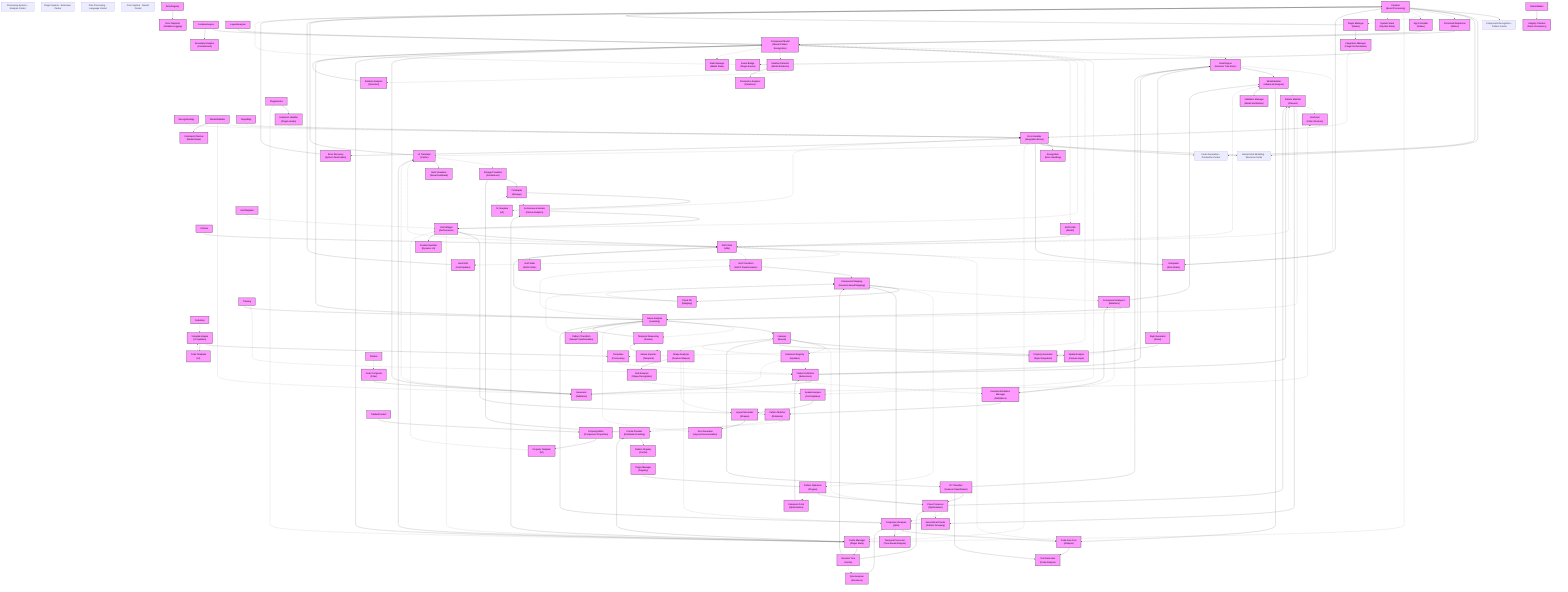 graph TD
    %% System Architecture Diagram - Full Complexity Implementation
    %% Arrow Types and Meanings:
    %% --> Solid: Direct method calls/strong coupling/synchronous operations
    %% -.-> Dotted: Event-based/data flow/asynchronous operations/state updates
    %% Complexity Level: Maximum - All subsystem interactions preserved

    %% Core System - Central Nervous System
    subgraph Core ["Core System - Neural Center"]
        direction TB
        %% Core nodes handle critical system operations
        %% Manages state, pipeline execution, and error propagation
        %% Acts as the central coordinator for all subsystems
    end

    %% DSL System - Language Processing Center
    subgraph DSL ["DSL Processing - Language Center"]
        direction TB
        %% DSL nodes handle language interpretation and command processing
        %% Manages grammar, syntax, and semantic analysis
        %% Controls pattern definition and code generation rules
    end

    %% Recognition System - Pattern Detection Center
    subgraph RecognitionSystem ["Component Recognition - Pattern Center"]
        direction TB
        %% Recognition nodes handle pattern detection and analysis
        %% Manages feature extraction and component identification
        %% Controls learning and adaptation mechanisms
    end

    %% Modeling System - Structural Analysis Center
    subgraph Modeling ["Hierarchical Modeling - Structure Center"]
        direction TB
        %% Modeling nodes handle component relationships and hierarchy
        %% Manages spatial analysis and containment rules
        %% Controls model validation and consistency
    end

    %% Generation System - Output Production Center
    subgraph Generation ["Code Generation - Production Center"]
        direction TB
        %% Generation nodes handle code and documentation production
        %% Manages templates and output formatting
        %% Controls code optimization and validation
    end

    %% Plugin System - Extension Management Center
    subgraph Plugins ["Plugin System - Extension Center"]
        direction TB
        %% Plugin nodes handle system extensibility
        %% Manages plugin lifecycle and integration
        %% Controls feature extension points
    end

    %% Processing System - Analysis Engine Center
    subgraph Processing ["Processing System - Analysis Center"]
        direction TB
        %% Processing nodes handle complex analysis operations
        %% Manages decision trees and neural processing
        %% Controls data transformation and optimization
    end

    %% Cross-module Dependencies
    %% Core <-> Recognition
    %% Direct method calls for core recognition operations
    Pipeline --> RecognitionSystem["Recognition System\n(Pattern Detection)"]
    FloodFill --> ASCIIGrid["ASCII Grid\n(Data Structure)"]
    Contour --> ASCIIGrid
    ErrorHandler --> Recognition["Recognition\n(Error Handling)"]
    %% Event-based feedback for pattern updates
    ASCIIGrid -.-> PatternMatch["Pattern Matcher\n(Updates)"]
    CompModel -.-> RuleEngine["Rule Engine\n(Validation)"]
    RecognitionMgr -.-> ErrorHandler["Error Handler\n(Status)"]
    
    %% Core <-> Modeling
    %% Structural analysis dependencies
    Pipeline --> Modeling["Modeling System\n(Structure)"]
    ContainAnalyzer --> CompModel["Component Model\n(Data)"]
    LayoutAnalyzer --> CompModel
    RelationAnalyzer --> CompModel
    ErrorHandler --> Modeling["Modeling\n(Validation)"]
    %% Model updates and builder events
    CompModel -.-> SpatialAnalysis["Spatial Analysis\n(Updates)"]
    ASCIIGrid -.-> ModelBuilder["Model Builder\n(Grid Updates)"]
    ModelValidator -.-> ErrorHandler["Error Handler\n(Validation)"]
    
    %% Core <-> Generation
    %% Code generation pipeline
    Pipeline --> Generation["Generation System\n(Code Output)"]
    Generator --> CompModel["Component Model\n(Structure)"]
    ErrorHandler --> Generation["Generation\n(Error Handling)"]
    %% Template and code generation events
    CompModel -.-> Templates["Templates\n(Updates)"]
    ASCIIGrid -.-> CodeGenCore["Code Gen Core\n(Grid Updates)"]
    OutputMgr -.-> ErrorHandler["Error Handler\n(Output Status)"]
    
    %% DSL <-> Core
    %% Command processing and interpretation
    HuntInterp --> Pipeline["Pipeline\n(Execution)"]
    CmdDisp --> CompModel["Component Model\n(Commands)"]
    ErrorHandler --> HuntInterp["Interpreter\n(Error Handling)"]
    %% Command and grammar feedback
    Pipeline -.-> CmdDisp["Command Dispatcher\n(Status)"]
    ASCIIGrid -.-> HuntInterp["Interpreter\n(Grid Updates)"]
    Grammar -.-> ErrorHandler["Error Handler\n(Syntax)"]
    
    %% DSL <-> Recognition
    %% Pattern definition and rule processing
    PatternDef --> PatternMatch["Pattern Matcher\n(Definitions)"]
    PatternDef --> RuleEngine["Rule Engine\n(Rules)"]
    %% Recognition feedback
    RuleEngine -.-> HuntInterp["Interpreter\n(Rule Status)"]
    PatternMatch -.-> Grammar["Grammar\n(Pattern Updates)"]
    Training -.-> PatternDef["Pattern Definition\n(Learning)"]
    
    %% DSL <-> Generation
    %% Template and generation management
    TmplEngine --> Templates["Templates\n(Processing)"]
    PatternDef --> Generator["Generator\n(Patterns)"]
    %% Generation feedback
    Generator -.-> Grammar["Grammar\n(Code Structure)"]
    Templates -.-> PatternDef["Pattern Definition\n(Template Updates)"]
    CodeGen -.-> TmplEngine["Template Engine\n(Generation Status)"]
    
    %% Plugin System Dependencies
    %% Plugin management and extension points
    PluginMgr --> Pipeline["Pipeline\n(Integration)"]
    ExtRegistry -.-> PatternDef["Pattern Definition\n(Extensions)"]
    ExtRegistry -.-> Generator["Generator\n(Extensions)"]
    ExtRegistry -.-> Features["Features\n(Extensions)"]
    %% Plugin system feedback
    Pipeline -.-> PluginMgr["Plugin Manager\n(Status)"]
    Features -.-> ExtRegistry["Extension Registry\n(Updates)"]
    ExtHandler -.-> ErrorHandler["Error Handler\n(Plugin Errors)"]
    
    %% Recognition <-> Modeling
    %% Feature extraction and model building
    Features --> Spatial["Spatial Analysis\n(Feature Input)"]
    RuleEngine --> ModelBuilder["Model Builder\n(Rules)"]
    %% Analysis feedback
    ModelBuilder -.-> PatternMatch["Pattern Matcher\n(Model Updates)"]
    Spatial -.-> RuleEngine["Rule Engine\n(Spatial Updates)"]
    GridAnalyzer -.-> SpatialAnalysis["Spatial Analysis\n(Grid Updates)"]
    RelationDetector -.-> RelationAnalyzer["Relation Analyzer\n(Detection)"]

    %% Engine <-> Processing
    %% Analysis and processing pipeline
    DecisionTree --> ClassProcessor["Class Processor\n(Decisions)"]
    TemporalReasoning --> NeuroAnalysis["Neuro Analysis\n(Temporal)"]
    CompAnalysis --> CompMapping["Component Mapping\n(Analysis)"]
    CompAnalysis2 --> NeuroAnalysis["Neuro Analysis\n(Advanced)"]
    DTClassifier --> ClassProcessor["Class Processor\n(Classification)"]
    %% Processing feedback
    ClassProcessor -.-> CompAnalysis["Component Analysis\n(Results)"]
    NeuroAnalysis -.-> TemporalReasoning["Temporal Reasoning\n(Neural)"]
    CompMapping -.-> CompAnalysis2["Component Analysis 2\n(Mapping)"]
    
    %% Processing <-> Recognition
    %% Pattern processing and feature extraction
    ClassProcessor --> PatternMatch["Pattern Matcher\n(Classes)"]
    NeuroAnalysis --> Features["Features\n(Neural)"]
    CompMapping --> FloodFill["Flood Fill\n(Mapping)"]
    %% Recognition feedback
    PatternMatch -.-> NeuroAnalysis["Neuro Analysis\n(Patterns)"]
    Features -.-> ClassProcessor["Class Processor\n(Features)"]
    FloodFill -.-> CompMapping["Component Mapping\n(Fill)"]
    ShapeAnalyzer -.-> CompAnalysis["Component Analysis\n(Shapes)"]

    %% Interface <-> Core
    %% UI components and core integration
    GridWidget --> ASCIIGrid["ASCII Grid\n(Display)"]
    UITranslator --> Pipeline["Pipeline\n(UI Commands)"]
    AppController --> CompModel["Component Model\n(UI State)"]
    %% UI updates and feedback
    ASCIIGrid -.-> UITranslator["UI Translator\n(Grid Updates)"]
    Pipeline -.-> AppController["App Controller\n(Status)"]
    CompModel -.-> GridWidget["Grid Widget\n(Model Updates)"]
    ErrorHandler -.-> UITranslator["UI Translator\n(Errors)"]
    
    %% Interface <-> Generation
    %% Code generation and UI integration
    CodeComposer --> Generator["Generator\n(UI Code)"]
    TmplEngine --> CodeTemplate["Code Template\n(UI)"]
    %% Generation feedback
    Generator -.-> UITranslator["UI Translator\n(Code Updates)"]
    CodeTemplate -.-> TmplEngine["Template Engine\n(UI Updates)"]
    FileGen -.-> CodeComposer["Code Composer\n(Files)"]
    
    %% Interface <-> Patterns
    %% Pattern UI components
    GridWidget --> PatternMatcher["Pattern Matcher\n(UI)"]
    PropEditor --> PropTemplate["Property Template\n(UI)"]
    TkAdapter --> TkTemplate["Tk Template\n(UI)"]
    %% Pattern UI feedback
    PatternMatcher -.-> PropEditor["Property Editor\n(Patterns)"]
    PropTemplate -.-> GridWidget["Grid Widget\n(Properties)"]
    TkTemplate -.-> TkAdapter["Tk Adapter\n(Templates)"]
    GridTemplate -.-> GridWidget["Grid Widget\n(Templates)"]
    
    %% Patterns <-> Processing
    %% Pattern processing and optimization
    PatternOptimizer --> ClassProcessor["Class Processor\n(Optimization)"]
    GridTransform --> CompMapping["Component Mapping\n(Grid)"]
    HierarchicalCluster --> NeuroAnalysis["Neuro Analysis\n(Clustering)"]
    %% Processing feedback
    ClassProcessor -.-> HierarchicalCluster["Hierarchical Cluster\n(Classes)"]
    CompMapping -.-> PatternOptimizer["Pattern Optimizer\n(Mapping)"]
    NeuroAnalysis -.-> GridTransform["Grid Transform\n(Neural)"]
    PatternTransform -.-> CompMapping["Component Mapping\n(Transforms)"]

    %% Utils <-> Core
    %% Utility services for core components
    ASCIIUtils --> ASCIIGrid["ASCII Grid\n(Utils)"]
    HuntUtils --> Pipeline["Pipeline\n(Utils)"]
    CacheManager --> CompModel["Component Model\n(Cache)"]
    %% Utility feedback
    ASCIIGrid -.-> HuntUtils["Hunt Utils\n(Grid Updates)"]
    Pipeline -.-> CacheManager["Cache Manager\n(Pipeline)"]
    CompModel -.-> ASCIIUtils["ASCII Utils\n(Model)"]
    ErrorHandler -.-> CacheManager["Cache Manager\n(Errors)"]
    
    %% Utils <-> Interface
    %% UI utility services
    PerfMonitor --> GridWidget["Grid Widget\n(Performance)"]
    StorageProviders --> TkAdapter["Tk Adapter\n(Storage)"]
    CacheManager --> UITranslator["UI Translator\n(Cache)"]
    %% UI utility feedback
    GridWidget -.-> CacheManager["Cache Manager\n(Grid)"]
    TkAdapter -.-> PerfMonitor["Performance Monitor\n(UI)"]
    UITranslator -.-> StorageProviders["Storage Providers\n(UI)"]
    PerfMonitor -.-> ErrorHandler["Error Handler\n(Performance)"]
    
    %% Utils <-> Engine
    %% Engine utility services
    CacheManager --> DecisionTree["Decision Tree\n(Cache)"]
    QitiaAnalyzer --> CompAnalysis["Component Analysis\n(Qitia)"]
    SansiaImporter --> TemporalReasoning["Temporal Reasoning\n(Sansia)"]
    FuncRelManager --> CompAnalysis2["Component Analysis 2\n(Relations)"]
    %% Engine utility feedback
    DecisionTree -.-> QitiaAnalyzer["Qitia Analyzer\n(Decisions)"]
    CompAnalysis -.-> CacheManager["Cache Manager\n(Analysis)"]
    TemporalReasoning -.-> SansiaImporter["Sansia Importer\n(Temporal)"]
    CompAnalysis2 -.-> FuncRelManager["Functional Relation Manager\n(Analysis)"]
    
    %% Utils <-> Patterns
    %% Pattern utility services
    FuncRelManager --> PatternMatcher["Pattern Matcher\n(Relations)"]
    CacheProvider --> PatternRegistry["Pattern Registry\n(Cache)"]
    PluginManager --> PatternOptimizer["Pattern Optimizer\n(Plugins)"]
    ExtensionPoint --> PatternDef["Pattern Definition\n(Extensions)"]
    %% Pattern utility feedback
    PatternMatcher -.-> CacheProvider["Cache Provider\n(Patterns)"]
    PatternRegistry -.-> PluginManager["Plugin Manager\n(Registry)"]
    PatternOptimizer -.-> ExtensionPoint["Extension Point\n(Optimization)"]
    PatternDef -.-> FuncRelManager["Functional Relation Manager\n(Definitions)"]
    
    %% Modeling <-> Generation
    %% Model-based code generation
    ModelBuilder --> CodeGenCore["Code Gen Core\n(Models)"]
    SpatialAnalysis --> LayoutGen["Layout Generator\n(Spatial)"]
    ModelValidator -.-> Generator["Generator\n(Validation)"]
    
    %% Recognition <-> Generation
    %% Recognition-based generation
    Features --> PropGen["Property Generator\n(Features)"]
    RuleEngine --> StyleGen["Style Generator\n(Rules)"]
    ShapeAnalyzer -.-> LayoutGen["Layout Generator\n(Shapes)"]
    
    %% Processing <-> Generation
    %% Processing-based generation
    CompAnalysis --> CodeGenCore["Code Gen Core\n(Analysis)"]
    DTClassifier --> TestGen["Test Generator\n(Classification)"]
    NeuroAnalysis -.-> DocGen["Doc Generator\n(Neural)"]

    %% Additional Complex Interactions

    %% Neural Network Integration Layer
    NeuroAnalysis --> CompModel["Component Model\n(Neural Pattern Recognition)"]
    DTClassifier --> RuleEngine["Rule Engine\n(Decision Tree Rules)"]
    CompAnalysis2 --> ModelBuilder["Model Builder\n(Advanced Analysis)"]
    
    %% Advanced Pattern Recognition Layer
    ShapeAnalyzer --> GridAnalyzer["Grid Analyzer\n(Shape Recognition)"]
    ContainAnalyzer --> BoundaryAnalyzer["Boundary Analyzer\n(Containment)"]
    RelationDetector --> ConnectionAnalyzer["Connection Analyzer\n(Relations)"]

    %% Deep Learning Integration
    Training --> NeuroAnalysis["Neuro Analysis\n(Learning)"]
    Features --> DTClassifier["DT Classifier\n(Feature Classification)"]
    PatternMatch --> HierarchicalCluster["Hierarchical Cluster\n(Pattern Grouping)"]

    %% Advanced Code Generation Paths
    CodeGenCore --> TestGen["Test Generator\n(Code Analysis)"]
    LayoutGen --> DocGen["Doc Generator\n(Layout Documentation)"]
    StyleGen --> PropGen["Property Generator\n(Style Integration)"]

    %% Complex Error Handling Paths
    ErrorHandler --> Recovery["Error Recovery\n(System Restoration)"]
    Recovery --> Pipeline["Pipeline\n(Recovery Execution)"]
    ErrorRegistry --> ErrorReporter["Error Reporter\n(Detailed Logging)"]

    %% Advanced Cache Management
    CacheManager --> CacheProvider["Cache Provider\n(Distributed Caching)"]
    CacheProvider --> StorageProviders["Storage Providers\n(Persistence)"]
    CacheManager --> PerfMonitor["Performance Monitor\n(Cache Analytics)"]

    %% Complex Plugin Integration
    PluginMgr --> IntegrationMgr["Integration Manager\n(Plugin Orchestration)"]
    IntegrationMgr --> EventBridge["Event Bridge\n(Plugin Events)"]
    PluginHooks --> ExtHandler["Extension Handler\n(Plugin Hooks)"]

    %% Advanced UI Integration
    GridWidget --> ContentSwitch["Content Switcher\n(Dynamic UI)"]
    TabbedContent --> PropEditor["Property Editor\n(Component Properties)"]
    UITranslator --> Visualizer["Hunt Visualizer\n(Visual Feedback)"]

    %% Complex Model Validation
    ModelValidator --> ConstraintChecker["Constraint Checker\n(Model Rules)"]
    RuleValidator --> IntegrityChecker["Integrity Checker\n(Data Consistency)"]
    ModelBuilder --> ValidationManager["Validation Manager\n(Model Verification)"]

    %% Advanced Analysis Paths
    CompAnalysis --> TemporalProcessor["Temporal Processor\n(Time-based Analysis)"]
    NeuroAnalysis --> PatternTransform["Pattern Transform\n(Neural Transformation)"]
    DecisionTree --> CompMapping["Component Mapping\n(Decision-based Mapping)"]

    %% Complex Data Flow Paths
    ASCIIGrid -.-> GridTransform["Grid Transform\n(ASCII Transformation)"]
    CompModel -.-> RelationDetector["Relation Detector\n(Model Relations)"]
    Features -.-> ShapeAnalyzer["Shape Analyzer\n(Feature Shapes)"]

    %% Advanced Event Processing
    EventBridge -.-> Pipeline["Pipeline\n(Event Processing)"]
    IntegrationMgr -.-> ErrorHandler["Error Handler\n(Integration Errors)"]
    PluginHooks -.-> CacheManager["Cache Manager\n(Plugin State)"]

    %% Complex State Management
    CompModel -.-> StateManager["State Manager\n(Model State)"]
    ASCIIGrid -.-> GridState["Grid State\n(ASCII State)"]
    Pipeline -.-> SystemState["System State\n(Pipeline State)"]

    %% Style definitions
    classDef default fill:#f9f,stroke:#333,stroke-width:2px,color:#000000;
    classDef core fill:#e1f7d5,stroke:#333,stroke-width:2px,color:#000000;
    classDef dsl fill:#ffedcc,stroke:#333,stroke-width:2px,color:#000000;
    classDef recog fill:#f2e6ff,stroke:#333,stroke-width:2px,color:#000000;
    classDef model fill:#e6f3ff,stroke:#333,stroke-width:2px,color:#000000;
    classDef codegen fill:#ffe6e6,stroke:#333,stroke-width:2px,color:#000000;
    classDef plugin fill:#e6ffe6,stroke:#333,stroke-width:2px,color:#000000;
    classDef ui fill:#fff2e6,stroke:#333,stroke-width:2px,color:#000000;
    classDef utils fill:#e6e6e6,stroke:#333,stroke-width:2px,color:#000000;
    classDef processing fill:#fff0f9,stroke:#333,stroke-width:2px,color:#000000;